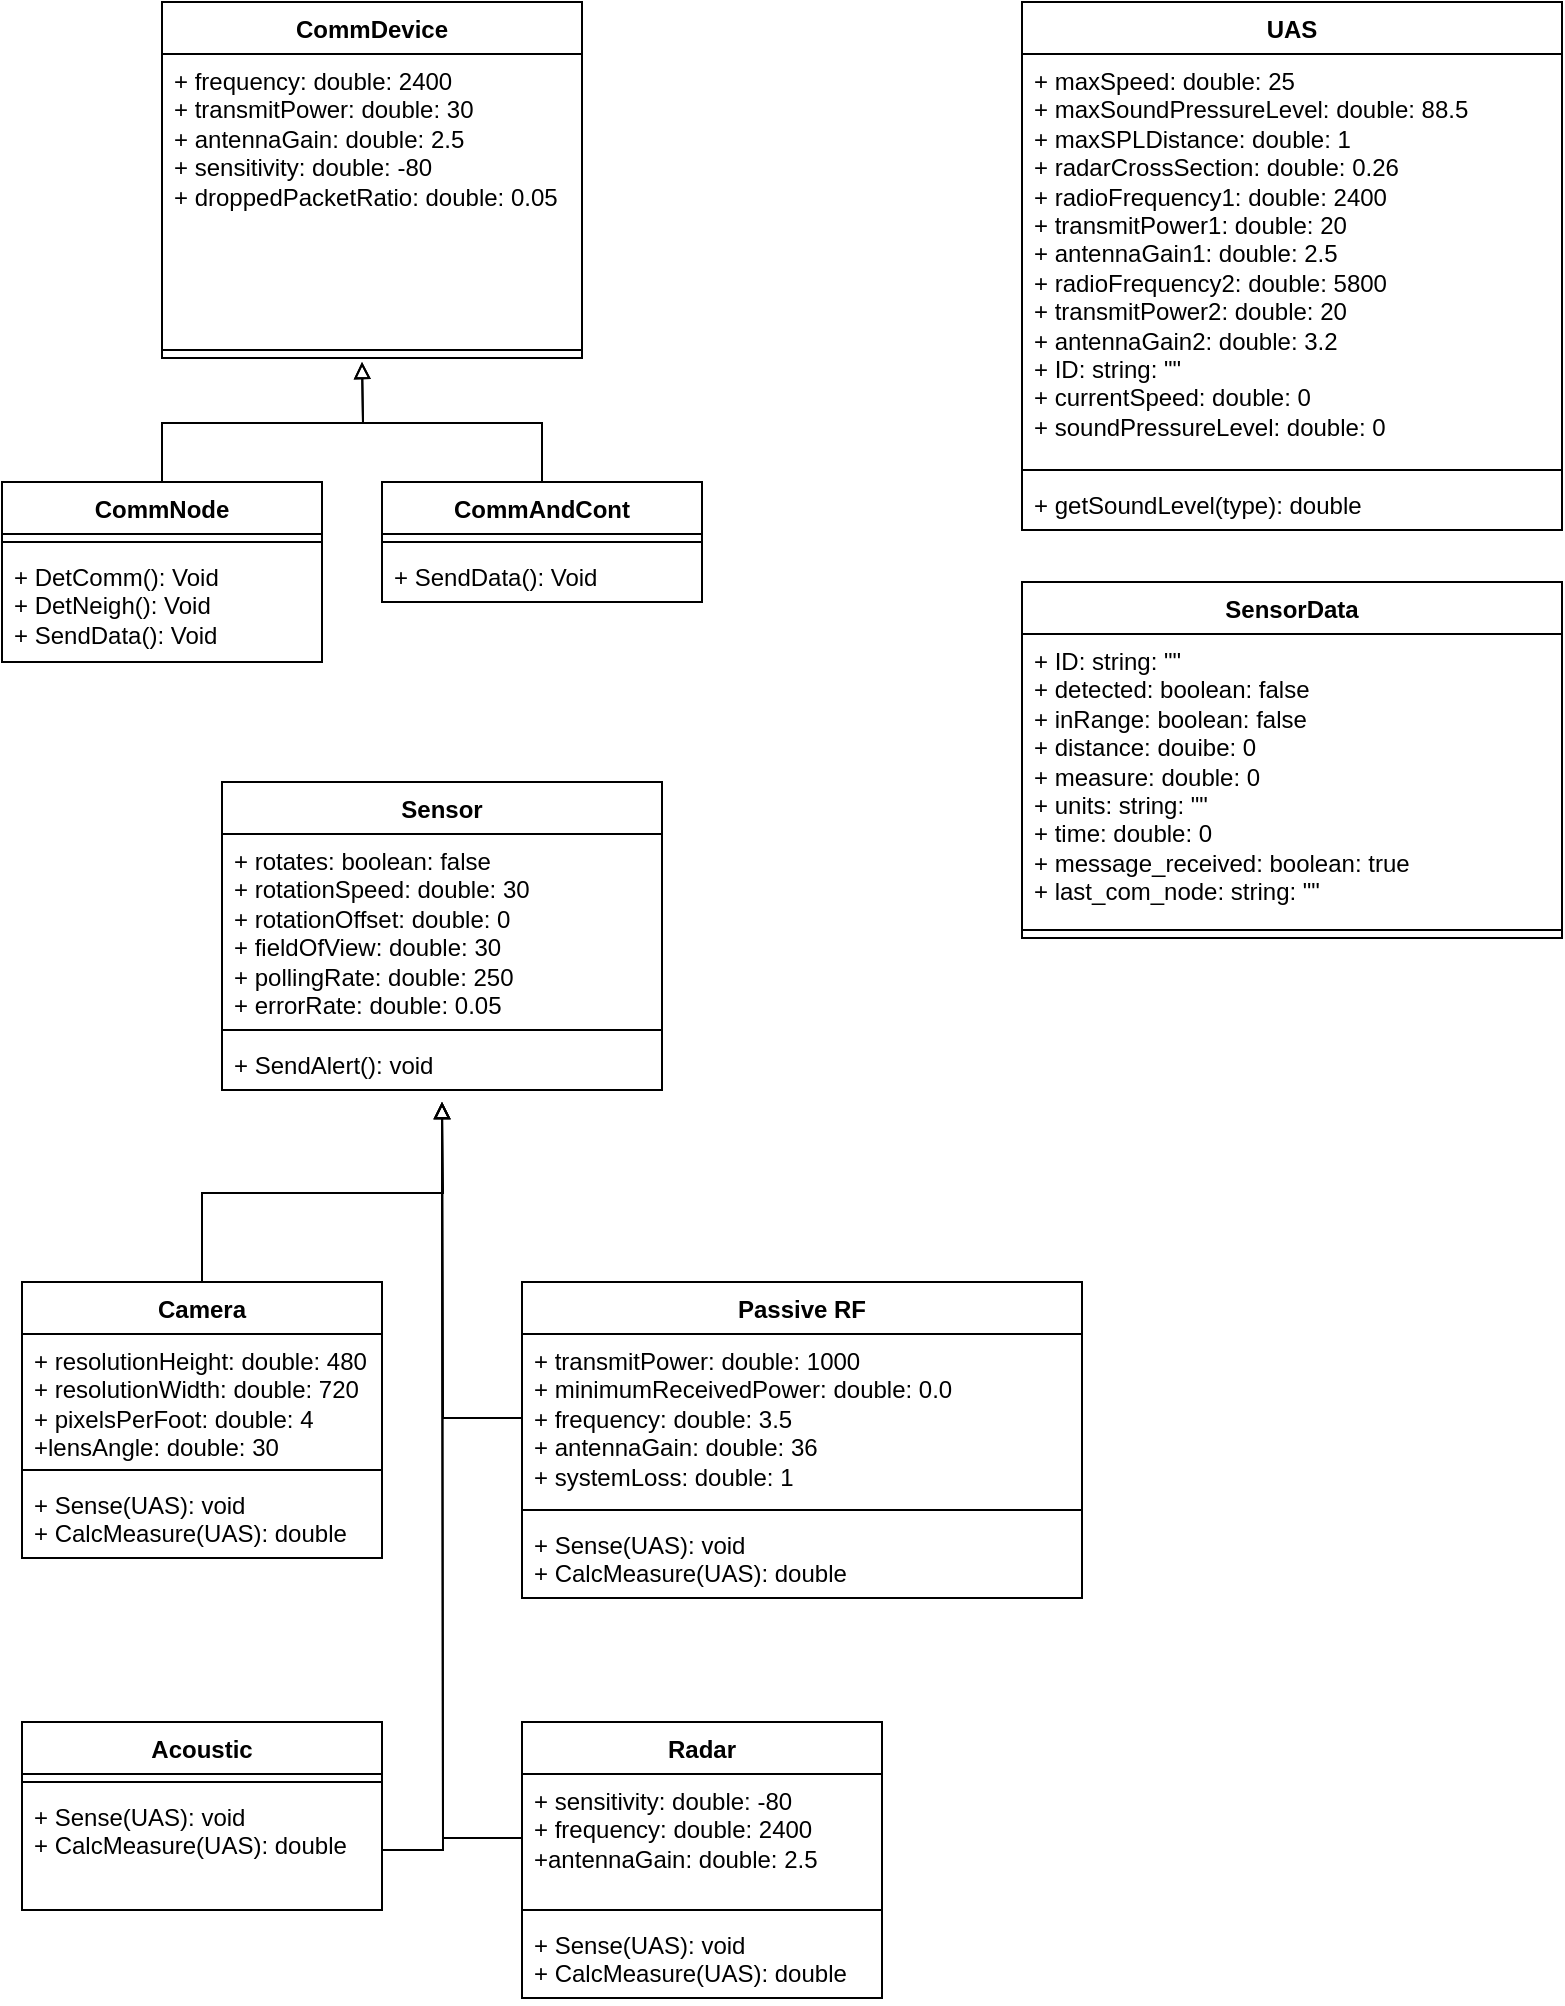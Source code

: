 <mxfile version="24.6.4" type="github">
  <diagram name="Page-1" id="SM_NERUJ3dnt5lTOhVBZ">
    <mxGraphModel dx="1148" dy="705" grid="1" gridSize="10" guides="1" tooltips="1" connect="1" arrows="1" fold="1" page="1" pageScale="1" pageWidth="850" pageHeight="1100" math="0" shadow="0">
      <root>
        <mxCell id="0" />
        <mxCell id="1" parent="0" />
        <mxCell id="j_G3NL1udsLklxTixIO5-1" value="CommDevice" style="swimlane;fontStyle=1;align=center;verticalAlign=top;childLayout=stackLayout;horizontal=1;startSize=26;horizontalStack=0;resizeParent=1;resizeParentMax=0;resizeLast=0;collapsible=1;marginBottom=0;whiteSpace=wrap;html=1;" parent="1" vertex="1">
          <mxGeometry x="100" y="40" width="210" height="178" as="geometry" />
        </mxCell>
        <mxCell id="j_G3NL1udsLklxTixIO5-2" value="+ frequency: double: 2400&lt;br&gt;&lt;div&gt;&lt;span style=&quot;background-color: initial;&quot;&gt;+ transmitPower: double: 30&lt;/span&gt;&lt;/div&gt;&lt;div&gt;&lt;span style=&quot;background-color: initial;&quot;&gt;+ antennaGain: double: 2.5&lt;/span&gt;&lt;/div&gt;&lt;div&gt;+ sensitivity: double: -80&lt;span style=&quot;background-color: initial;&quot;&gt;&lt;br&gt;&lt;/span&gt;&lt;/div&gt;&lt;div&gt;+ droppedPacketRatio: double: 0.05&lt;br&gt;&lt;/div&gt;" style="text;strokeColor=none;fillColor=none;align=left;verticalAlign=top;spacingLeft=4;spacingRight=4;overflow=hidden;rotatable=0;points=[[0,0.5],[1,0.5]];portConstraint=eastwest;whiteSpace=wrap;html=1;" parent="j_G3NL1udsLklxTixIO5-1" vertex="1">
          <mxGeometry y="26" width="210" height="144" as="geometry" />
        </mxCell>
        <mxCell id="j_G3NL1udsLklxTixIO5-3" value="" style="line;strokeWidth=1;fillColor=none;align=left;verticalAlign=middle;spacingTop=-1;spacingLeft=3;spacingRight=3;rotatable=0;labelPosition=right;points=[];portConstraint=eastwest;strokeColor=inherit;" parent="j_G3NL1udsLklxTixIO5-1" vertex="1">
          <mxGeometry y="170" width="210" height="8" as="geometry" />
        </mxCell>
        <mxCell id="j_G3NL1udsLklxTixIO5-21" style="edgeStyle=orthogonalEdgeStyle;rounded=0;orthogonalLoop=1;jettySize=auto;html=1;exitX=0.5;exitY=0;exitDx=0;exitDy=0;endArrow=block;endFill=0;" parent="1" source="j_G3NL1udsLklxTixIO5-11" edge="1">
          <mxGeometry relative="1" as="geometry">
            <mxPoint x="200" y="220" as="targetPoint" />
          </mxGeometry>
        </mxCell>
        <mxCell id="j_G3NL1udsLklxTixIO5-11" value="CommNode" style="swimlane;fontStyle=1;align=center;verticalAlign=top;childLayout=stackLayout;horizontal=1;startSize=26;horizontalStack=0;resizeParent=1;resizeParentMax=0;resizeLast=0;collapsible=1;marginBottom=0;whiteSpace=wrap;html=1;" parent="1" vertex="1">
          <mxGeometry x="20" y="280" width="160" height="90" as="geometry" />
        </mxCell>
        <mxCell id="j_G3NL1udsLklxTixIO5-13" value="" style="line;strokeWidth=1;fillColor=none;align=left;verticalAlign=middle;spacingTop=-1;spacingLeft=3;spacingRight=3;rotatable=0;labelPosition=right;points=[];portConstraint=eastwest;strokeColor=inherit;" parent="j_G3NL1udsLklxTixIO5-11" vertex="1">
          <mxGeometry y="26" width="160" height="8" as="geometry" />
        </mxCell>
        <mxCell id="j_G3NL1udsLklxTixIO5-14" value="+ DetComm(): Void&lt;div&gt;+ DetNeigh(): Void&lt;br&gt;&lt;/div&gt;&lt;div&gt;+ SendData(): Void&lt;br&gt;&lt;/div&gt;" style="text;strokeColor=none;fillColor=none;align=left;verticalAlign=top;spacingLeft=4;spacingRight=4;overflow=hidden;rotatable=0;points=[[0,0.5],[1,0.5]];portConstraint=eastwest;whiteSpace=wrap;html=1;" parent="j_G3NL1udsLklxTixIO5-11" vertex="1">
          <mxGeometry y="34" width="160" height="56" as="geometry" />
        </mxCell>
        <mxCell id="j_G3NL1udsLklxTixIO5-22" style="edgeStyle=orthogonalEdgeStyle;rounded=0;orthogonalLoop=1;jettySize=auto;html=1;exitX=0.5;exitY=0;exitDx=0;exitDy=0;endArrow=block;endFill=0;" parent="1" source="j_G3NL1udsLklxTixIO5-15" edge="1">
          <mxGeometry relative="1" as="geometry">
            <mxPoint x="200" y="220" as="targetPoint" />
          </mxGeometry>
        </mxCell>
        <mxCell id="j_G3NL1udsLklxTixIO5-15" value="CommAndCont" style="swimlane;fontStyle=1;align=center;verticalAlign=top;childLayout=stackLayout;horizontal=1;startSize=26;horizontalStack=0;resizeParent=1;resizeParentMax=0;resizeLast=0;collapsible=1;marginBottom=0;whiteSpace=wrap;html=1;" parent="1" vertex="1">
          <mxGeometry x="210" y="280" width="160" height="60" as="geometry" />
        </mxCell>
        <mxCell id="j_G3NL1udsLklxTixIO5-17" value="" style="line;strokeWidth=1;fillColor=none;align=left;verticalAlign=middle;spacingTop=-1;spacingLeft=3;spacingRight=3;rotatable=0;labelPosition=right;points=[];portConstraint=eastwest;strokeColor=inherit;" parent="j_G3NL1udsLklxTixIO5-15" vertex="1">
          <mxGeometry y="26" width="160" height="8" as="geometry" />
        </mxCell>
        <mxCell id="j_G3NL1udsLklxTixIO5-18" value="&lt;div&gt;&lt;span style=&quot;background-color: initial;&quot;&gt;+ SendData(): Void&lt;/span&gt;&lt;br&gt;&lt;/div&gt;" style="text;strokeColor=none;fillColor=none;align=left;verticalAlign=top;spacingLeft=4;spacingRight=4;overflow=hidden;rotatable=0;points=[[0,0.5],[1,0.5]];portConstraint=eastwest;whiteSpace=wrap;html=1;" parent="j_G3NL1udsLklxTixIO5-15" vertex="1">
          <mxGeometry y="34" width="160" height="26" as="geometry" />
        </mxCell>
        <mxCell id="j_G3NL1udsLklxTixIO5-24" value="UAS" style="swimlane;fontStyle=1;align=center;verticalAlign=top;childLayout=stackLayout;horizontal=1;startSize=26;horizontalStack=0;resizeParent=1;resizeParentMax=0;resizeLast=0;collapsible=1;marginBottom=0;whiteSpace=wrap;html=1;" parent="1" vertex="1">
          <mxGeometry x="530" y="40" width="270" height="264" as="geometry" />
        </mxCell>
        <mxCell id="j_G3NL1udsLklxTixIO5-25" value="+ maxSpeed: double: 25&lt;div&gt;+ maxSoundPressureLevel: double: 88.5&lt;br&gt;&lt;/div&gt;&lt;div&gt;+ maxSPLDistance: double: 1&lt;br&gt;&lt;/div&gt;&lt;div&gt;+ radarCrossSection: double: 0.26&lt;br&gt;&lt;/div&gt;&lt;div&gt;+ radioFrequency1: double: 2400&lt;br&gt;&lt;/div&gt;&lt;div&gt;+ transmitPower1: double: 20&lt;br&gt;&lt;/div&gt;&lt;div&gt;+ antennaGain1: double: 2.5&lt;br&gt;&lt;/div&gt;&lt;div&gt;+ radioFrequency2: double: 5800&lt;br&gt;&lt;/div&gt;&lt;div&gt;+ transmitPower2: double: 20&lt;br&gt;&lt;/div&gt;&lt;div&gt;+ antennaGain2: double: 3.2&lt;br&gt;&lt;/div&gt;&lt;div&gt;+ ID: string: &quot;&quot;&lt;br&gt;&lt;/div&gt;&lt;div&gt;+ currentSpeed: double: 0&lt;br&gt;&lt;/div&gt;&lt;div&gt;+ soundPressureLevel: double: 0&lt;/div&gt;" style="text;strokeColor=none;fillColor=none;align=left;verticalAlign=top;spacingLeft=4;spacingRight=4;overflow=hidden;rotatable=0;points=[[0,0.5],[1,0.5]];portConstraint=eastwest;whiteSpace=wrap;html=1;" parent="j_G3NL1udsLklxTixIO5-24" vertex="1">
          <mxGeometry y="26" width="270" height="204" as="geometry" />
        </mxCell>
        <mxCell id="j_G3NL1udsLklxTixIO5-26" value="" style="line;strokeWidth=1;fillColor=none;align=left;verticalAlign=middle;spacingTop=-1;spacingLeft=3;spacingRight=3;rotatable=0;labelPosition=right;points=[];portConstraint=eastwest;strokeColor=inherit;" parent="j_G3NL1udsLklxTixIO5-24" vertex="1">
          <mxGeometry y="230" width="270" height="8" as="geometry" />
        </mxCell>
        <mxCell id="j_G3NL1udsLklxTixIO5-27" value="+ getSoundLevel(type): double" style="text;strokeColor=none;fillColor=none;align=left;verticalAlign=top;spacingLeft=4;spacingRight=4;overflow=hidden;rotatable=0;points=[[0,0.5],[1,0.5]];portConstraint=eastwest;whiteSpace=wrap;html=1;" parent="j_G3NL1udsLklxTixIO5-24" vertex="1">
          <mxGeometry y="238" width="270" height="26" as="geometry" />
        </mxCell>
        <mxCell id="j_G3NL1udsLklxTixIO5-28" value="SensorData" style="swimlane;fontStyle=1;align=center;verticalAlign=top;childLayout=stackLayout;horizontal=1;startSize=26;horizontalStack=0;resizeParent=1;resizeParentMax=0;resizeLast=0;collapsible=1;marginBottom=0;whiteSpace=wrap;html=1;" parent="1" vertex="1">
          <mxGeometry x="530" y="330" width="270" height="178" as="geometry" />
        </mxCell>
        <mxCell id="j_G3NL1udsLklxTixIO5-29" value="&lt;div&gt;&lt;span style=&quot;background-color: initial;&quot;&gt;+ ID: string: &quot;&quot;&lt;/span&gt;&lt;br&gt;&lt;/div&gt;&lt;div&gt;&lt;span style=&quot;background-color: initial;&quot;&gt;+ detected: boolean: false&lt;/span&gt;&lt;/div&gt;&lt;div&gt;&lt;span style=&quot;background-color: initial;&quot;&gt;+ inRange: boolean: false&lt;/span&gt;&lt;/div&gt;&lt;div&gt;+ distance: douibe: 0&lt;/div&gt;&lt;div&gt;+ measure: double: 0&lt;/div&gt;&lt;div&gt;+ units: string: &quot;&quot;&lt;/div&gt;&lt;div&gt;+ time: double: 0&lt;/div&gt;&lt;div&gt;+ message_received: boolean: true&lt;/div&gt;&lt;div&gt;+ last_com_node: string: &quot;&quot;&lt;/div&gt;" style="text;strokeColor=none;fillColor=none;align=left;verticalAlign=top;spacingLeft=4;spacingRight=4;overflow=hidden;rotatable=0;points=[[0,0.5],[1,0.5]];portConstraint=eastwest;whiteSpace=wrap;html=1;" parent="j_G3NL1udsLklxTixIO5-28" vertex="1">
          <mxGeometry y="26" width="270" height="144" as="geometry" />
        </mxCell>
        <mxCell id="j_G3NL1udsLklxTixIO5-30" value="" style="line;strokeWidth=1;fillColor=none;align=left;verticalAlign=middle;spacingTop=-1;spacingLeft=3;spacingRight=3;rotatable=0;labelPosition=right;points=[];portConstraint=eastwest;strokeColor=inherit;" parent="j_G3NL1udsLklxTixIO5-28" vertex="1">
          <mxGeometry y="170" width="270" height="8" as="geometry" />
        </mxCell>
        <mxCell id="yBnEFvNFC0DMHbrT_5vO-1" value="Sensor" style="swimlane;fontStyle=1;align=center;verticalAlign=top;childLayout=stackLayout;horizontal=1;startSize=26;horizontalStack=0;resizeParent=1;resizeParentMax=0;resizeLast=0;collapsible=1;marginBottom=0;whiteSpace=wrap;html=1;" vertex="1" parent="1">
          <mxGeometry x="130" y="430" width="220" height="154" as="geometry" />
        </mxCell>
        <mxCell id="yBnEFvNFC0DMHbrT_5vO-2" value="+ rotates: boolean: false&lt;div&gt;+ rotationSpeed: double: 30&lt;/div&gt;&lt;div&gt;+ rotationOffset: double: 0&lt;/div&gt;&lt;div&gt;+ fieldOfView: double: 30&lt;/div&gt;&lt;div&gt;+ pollingRate: double: 250&lt;/div&gt;&lt;div&gt;+ errorRate: double: 0.05&lt;/div&gt;" style="text;strokeColor=none;fillColor=none;align=left;verticalAlign=top;spacingLeft=4;spacingRight=4;overflow=hidden;rotatable=0;points=[[0,0.5],[1,0.5]];portConstraint=eastwest;whiteSpace=wrap;html=1;" vertex="1" parent="yBnEFvNFC0DMHbrT_5vO-1">
          <mxGeometry y="26" width="220" height="94" as="geometry" />
        </mxCell>
        <mxCell id="yBnEFvNFC0DMHbrT_5vO-3" value="" style="line;strokeWidth=1;fillColor=none;align=left;verticalAlign=middle;spacingTop=-1;spacingLeft=3;spacingRight=3;rotatable=0;labelPosition=right;points=[];portConstraint=eastwest;strokeColor=inherit;" vertex="1" parent="yBnEFvNFC0DMHbrT_5vO-1">
          <mxGeometry y="120" width="220" height="8" as="geometry" />
        </mxCell>
        <mxCell id="yBnEFvNFC0DMHbrT_5vO-4" value="+ SendAlert(): void" style="text;strokeColor=none;fillColor=none;align=left;verticalAlign=top;spacingLeft=4;spacingRight=4;overflow=hidden;rotatable=0;points=[[0,0.5],[1,0.5]];portConstraint=eastwest;whiteSpace=wrap;html=1;" vertex="1" parent="yBnEFvNFC0DMHbrT_5vO-1">
          <mxGeometry y="128" width="220" height="26" as="geometry" />
        </mxCell>
        <mxCell id="yBnEFvNFC0DMHbrT_5vO-25" style="edgeStyle=orthogonalEdgeStyle;rounded=0;orthogonalLoop=1;jettySize=auto;html=1;exitX=0.5;exitY=0;exitDx=0;exitDy=0;endArrow=block;endFill=0;" edge="1" parent="1" source="yBnEFvNFC0DMHbrT_5vO-5">
          <mxGeometry relative="1" as="geometry">
            <mxPoint x="240" y="590" as="targetPoint" />
          </mxGeometry>
        </mxCell>
        <mxCell id="yBnEFvNFC0DMHbrT_5vO-5" value="Camera" style="swimlane;fontStyle=1;align=center;verticalAlign=top;childLayout=stackLayout;horizontal=1;startSize=26;horizontalStack=0;resizeParent=1;resizeParentMax=0;resizeLast=0;collapsible=1;marginBottom=0;whiteSpace=wrap;html=1;" vertex="1" parent="1">
          <mxGeometry x="30" y="680" width="180" height="138" as="geometry" />
        </mxCell>
        <mxCell id="yBnEFvNFC0DMHbrT_5vO-6" value="+ resolutionHeight: double: 480&lt;div&gt;+ resolutionWidth: double: 720&lt;/div&gt;&lt;div&gt;+ pixelsPerFoot: double: 4&lt;/div&gt;&lt;div&gt;+lensAngle: double: 30&lt;/div&gt;" style="text;strokeColor=none;fillColor=none;align=left;verticalAlign=top;spacingLeft=4;spacingRight=4;overflow=hidden;rotatable=0;points=[[0,0.5],[1,0.5]];portConstraint=eastwest;whiteSpace=wrap;html=1;" vertex="1" parent="yBnEFvNFC0DMHbrT_5vO-5">
          <mxGeometry y="26" width="180" height="64" as="geometry" />
        </mxCell>
        <mxCell id="yBnEFvNFC0DMHbrT_5vO-7" value="" style="line;strokeWidth=1;fillColor=none;align=left;verticalAlign=middle;spacingTop=-1;spacingLeft=3;spacingRight=3;rotatable=0;labelPosition=right;points=[];portConstraint=eastwest;strokeColor=inherit;" vertex="1" parent="yBnEFvNFC0DMHbrT_5vO-5">
          <mxGeometry y="90" width="180" height="8" as="geometry" />
        </mxCell>
        <mxCell id="yBnEFvNFC0DMHbrT_5vO-8" value="+ Sense(UAS): void&lt;div&gt;+ CalcMeasure(UAS): double&lt;/div&gt;" style="text;strokeColor=none;fillColor=none;align=left;verticalAlign=top;spacingLeft=4;spacingRight=4;overflow=hidden;rotatable=0;points=[[0,0.5],[1,0.5]];portConstraint=eastwest;whiteSpace=wrap;html=1;" vertex="1" parent="yBnEFvNFC0DMHbrT_5vO-5">
          <mxGeometry y="98" width="180" height="40" as="geometry" />
        </mxCell>
        <mxCell id="yBnEFvNFC0DMHbrT_5vO-9" value="Passive RF" style="swimlane;fontStyle=1;align=center;verticalAlign=top;childLayout=stackLayout;horizontal=1;startSize=26;horizontalStack=0;resizeParent=1;resizeParentMax=0;resizeLast=0;collapsible=1;marginBottom=0;whiteSpace=wrap;html=1;" vertex="1" parent="1">
          <mxGeometry x="280" y="680" width="280" height="158" as="geometry" />
        </mxCell>
        <mxCell id="yBnEFvNFC0DMHbrT_5vO-26" style="edgeStyle=orthogonalEdgeStyle;rounded=0;orthogonalLoop=1;jettySize=auto;html=1;exitX=0;exitY=0.5;exitDx=0;exitDy=0;endArrow=block;endFill=0;" edge="1" parent="yBnEFvNFC0DMHbrT_5vO-9" source="yBnEFvNFC0DMHbrT_5vO-10">
          <mxGeometry relative="1" as="geometry">
            <mxPoint x="-40.0" y="-90" as="targetPoint" />
          </mxGeometry>
        </mxCell>
        <mxCell id="yBnEFvNFC0DMHbrT_5vO-10" value="+ transmitPower: double: 1000&lt;div&gt;+ minimumReceivedPower: double: 0.0&lt;/div&gt;&lt;div&gt;+ frequency: double: 3.5&lt;/div&gt;&lt;div&gt;+ antennaGain: double: 36&lt;/div&gt;&lt;div&gt;+ systemLoss: double: 1&lt;/div&gt;" style="text;strokeColor=none;fillColor=none;align=left;verticalAlign=top;spacingLeft=4;spacingRight=4;overflow=hidden;rotatable=0;points=[[0,0.5],[1,0.5]];portConstraint=eastwest;whiteSpace=wrap;html=1;" vertex="1" parent="yBnEFvNFC0DMHbrT_5vO-9">
          <mxGeometry y="26" width="280" height="84" as="geometry" />
        </mxCell>
        <mxCell id="yBnEFvNFC0DMHbrT_5vO-11" value="" style="line;strokeWidth=1;fillColor=none;align=left;verticalAlign=middle;spacingTop=-1;spacingLeft=3;spacingRight=3;rotatable=0;labelPosition=right;points=[];portConstraint=eastwest;strokeColor=inherit;" vertex="1" parent="yBnEFvNFC0DMHbrT_5vO-9">
          <mxGeometry y="110" width="280" height="8" as="geometry" />
        </mxCell>
        <mxCell id="yBnEFvNFC0DMHbrT_5vO-12" value="+ Sense(UAS): void&lt;div&gt;+ CalcMeasure(UAS): double&lt;/div&gt;" style="text;strokeColor=none;fillColor=none;align=left;verticalAlign=top;spacingLeft=4;spacingRight=4;overflow=hidden;rotatable=0;points=[[0,0.5],[1,0.5]];portConstraint=eastwest;whiteSpace=wrap;html=1;" vertex="1" parent="yBnEFvNFC0DMHbrT_5vO-9">
          <mxGeometry y="118" width="280" height="40" as="geometry" />
        </mxCell>
        <mxCell id="yBnEFvNFC0DMHbrT_5vO-13" value="Acoustic" style="swimlane;fontStyle=1;align=center;verticalAlign=top;childLayout=stackLayout;horizontal=1;startSize=26;horizontalStack=0;resizeParent=1;resizeParentMax=0;resizeLast=0;collapsible=1;marginBottom=0;whiteSpace=wrap;html=1;" vertex="1" parent="1">
          <mxGeometry x="30" y="900" width="180" height="94" as="geometry" />
        </mxCell>
        <mxCell id="yBnEFvNFC0DMHbrT_5vO-15" value="" style="line;strokeWidth=1;fillColor=none;align=left;verticalAlign=middle;spacingTop=-1;spacingLeft=3;spacingRight=3;rotatable=0;labelPosition=right;points=[];portConstraint=eastwest;strokeColor=inherit;" vertex="1" parent="yBnEFvNFC0DMHbrT_5vO-13">
          <mxGeometry y="26" width="180" height="8" as="geometry" />
        </mxCell>
        <mxCell id="yBnEFvNFC0DMHbrT_5vO-29" style="edgeStyle=orthogonalEdgeStyle;rounded=0;orthogonalLoop=1;jettySize=auto;html=1;exitX=1;exitY=0.5;exitDx=0;exitDy=0;endArrow=block;endFill=0;" edge="1" parent="yBnEFvNFC0DMHbrT_5vO-13" source="yBnEFvNFC0DMHbrT_5vO-16">
          <mxGeometry relative="1" as="geometry">
            <mxPoint x="210" y="-310" as="targetPoint" />
          </mxGeometry>
        </mxCell>
        <mxCell id="yBnEFvNFC0DMHbrT_5vO-16" value="+ Sense(UAS): void&lt;div&gt;+ CalcMeasure(UAS): double&lt;/div&gt;" style="text;strokeColor=none;fillColor=none;align=left;verticalAlign=top;spacingLeft=4;spacingRight=4;overflow=hidden;rotatable=0;points=[[0,0.5],[1,0.5]];portConstraint=eastwest;whiteSpace=wrap;html=1;" vertex="1" parent="yBnEFvNFC0DMHbrT_5vO-13">
          <mxGeometry y="34" width="180" height="60" as="geometry" />
        </mxCell>
        <mxCell id="yBnEFvNFC0DMHbrT_5vO-17" value="Radar" style="swimlane;fontStyle=1;align=center;verticalAlign=top;childLayout=stackLayout;horizontal=1;startSize=26;horizontalStack=0;resizeParent=1;resizeParentMax=0;resizeLast=0;collapsible=1;marginBottom=0;whiteSpace=wrap;html=1;" vertex="1" parent="1">
          <mxGeometry x="280" y="900" width="180" height="138" as="geometry" />
        </mxCell>
        <mxCell id="yBnEFvNFC0DMHbrT_5vO-28" style="edgeStyle=orthogonalEdgeStyle;rounded=0;orthogonalLoop=1;jettySize=auto;html=1;exitX=0;exitY=0.5;exitDx=0;exitDy=0;endArrow=block;endFill=0;" edge="1" parent="yBnEFvNFC0DMHbrT_5vO-17" source="yBnEFvNFC0DMHbrT_5vO-18">
          <mxGeometry relative="1" as="geometry">
            <mxPoint x="-40" y="-310" as="targetPoint" />
          </mxGeometry>
        </mxCell>
        <mxCell id="yBnEFvNFC0DMHbrT_5vO-18" value="+ sensitivity: double: -80&lt;div&gt;+ frequency: double: 2400&lt;/div&gt;&lt;div&gt;+antennaGain: double: 2.5&lt;/div&gt;" style="text;strokeColor=none;fillColor=none;align=left;verticalAlign=top;spacingLeft=4;spacingRight=4;overflow=hidden;rotatable=0;points=[[0,0.5],[1,0.5]];portConstraint=eastwest;whiteSpace=wrap;html=1;" vertex="1" parent="yBnEFvNFC0DMHbrT_5vO-17">
          <mxGeometry y="26" width="180" height="64" as="geometry" />
        </mxCell>
        <mxCell id="yBnEFvNFC0DMHbrT_5vO-19" value="" style="line;strokeWidth=1;fillColor=none;align=left;verticalAlign=middle;spacingTop=-1;spacingLeft=3;spacingRight=3;rotatable=0;labelPosition=right;points=[];portConstraint=eastwest;strokeColor=inherit;" vertex="1" parent="yBnEFvNFC0DMHbrT_5vO-17">
          <mxGeometry y="90" width="180" height="8" as="geometry" />
        </mxCell>
        <mxCell id="yBnEFvNFC0DMHbrT_5vO-20" value="+ Sense(UAS): void&lt;div&gt;+ CalcMeasure(UAS): double&lt;/div&gt;" style="text;strokeColor=none;fillColor=none;align=left;verticalAlign=top;spacingLeft=4;spacingRight=4;overflow=hidden;rotatable=0;points=[[0,0.5],[1,0.5]];portConstraint=eastwest;whiteSpace=wrap;html=1;" vertex="1" parent="yBnEFvNFC0DMHbrT_5vO-17">
          <mxGeometry y="98" width="180" height="40" as="geometry" />
        </mxCell>
      </root>
    </mxGraphModel>
  </diagram>
</mxfile>
